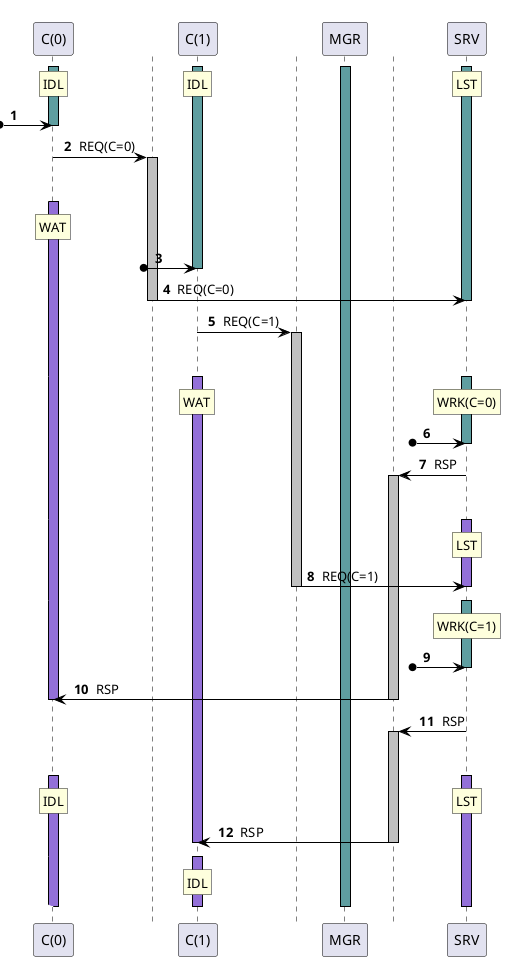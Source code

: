 @startuml
autonumber " <b>#</b> "
skinparam shadowing false
skinparam sequence {
ArrowColor Black
ActorBorderColor Black
LifeLineBorderColor Black
LifeLineBackgroundColor Black
ParticipantBorderColor Black
}
skinparam ControlBorderColor White
skinparam ControlBackgroundColor White
participant "C(0)" as A0 order 10100
activate A0 #CadetBlue
participant "C(1)" as A1 order 10200
activate A1 #CadetBlue
participant "MGR" as A2 order 10300
activate A2 #CadetBlue
participant "SRV" as A3 order 10400
activate A3 #CadetBlue
rnote over A0 : IDL
/ rnote over A1 : IDL
/ rnote over A3 : LST
?o-> A0
deactivate A0
control " " as T0 order 10101
A0 -> T0 : REQ(C=0)
activate T0 #Silver
deactivate A0
autonumber stop
[-[#White]\ A0
autonumber resume
activate A0 #MediumPurple
rnote over A0 : WAT
?o-> A1
deactivate A1
T0 -> A3 : REQ(C=0)
deactivate T0
deactivate A3
control " " as T1 order 10201
A1 -> T1 : REQ(C=1)
activate T1 #Silver
deactivate A1
autonumber stop
[-[#White]\ A0
autonumber resume
activate A1 #MediumPurple
activate A3 #CadetBlue
rnote over A1 : WAT
/ rnote over A3 : WRK(C=0)
?o-> A3
deactivate A3
control " " as T2 order 10399
A3 -> T2 : RSP
activate T2 #Silver
deactivate A3
autonumber stop
[-[#White]\ A0
autonumber resume
activate A3 #MediumPurple
rnote over A3 : LST
T1 -> A3 : REQ(C=1)
deactivate T1
deactivate A3
autonumber stop
[-[#White]\ A0
autonumber resume
activate A3 #CadetBlue
rnote over A3 : WRK(C=1)
?o-> A3
deactivate A3
T2 -> A0 : RSP
deactivate T2
deactivate A0
A3 -> T2 : RSP
activate T2 #Silver
deactivate A3
autonumber stop
[-[#White]\ A0
autonumber resume
activate A3 #MediumPurple
activate A0 #MediumPurple
rnote over A3 : LST
/ rnote over A0 : IDL
T2 -> A1 : RSP
deactivate T2
deactivate A1
autonumber stop
[-[#White]\ A0
autonumber resume
activate A1 #MediumPurple
rnote over A1 : IDL
autonumber stop
[-[#White]\ A0
autonumber resume
deactivate A0
deactivate A1
deactivate A2
deactivate A3
@enduml
